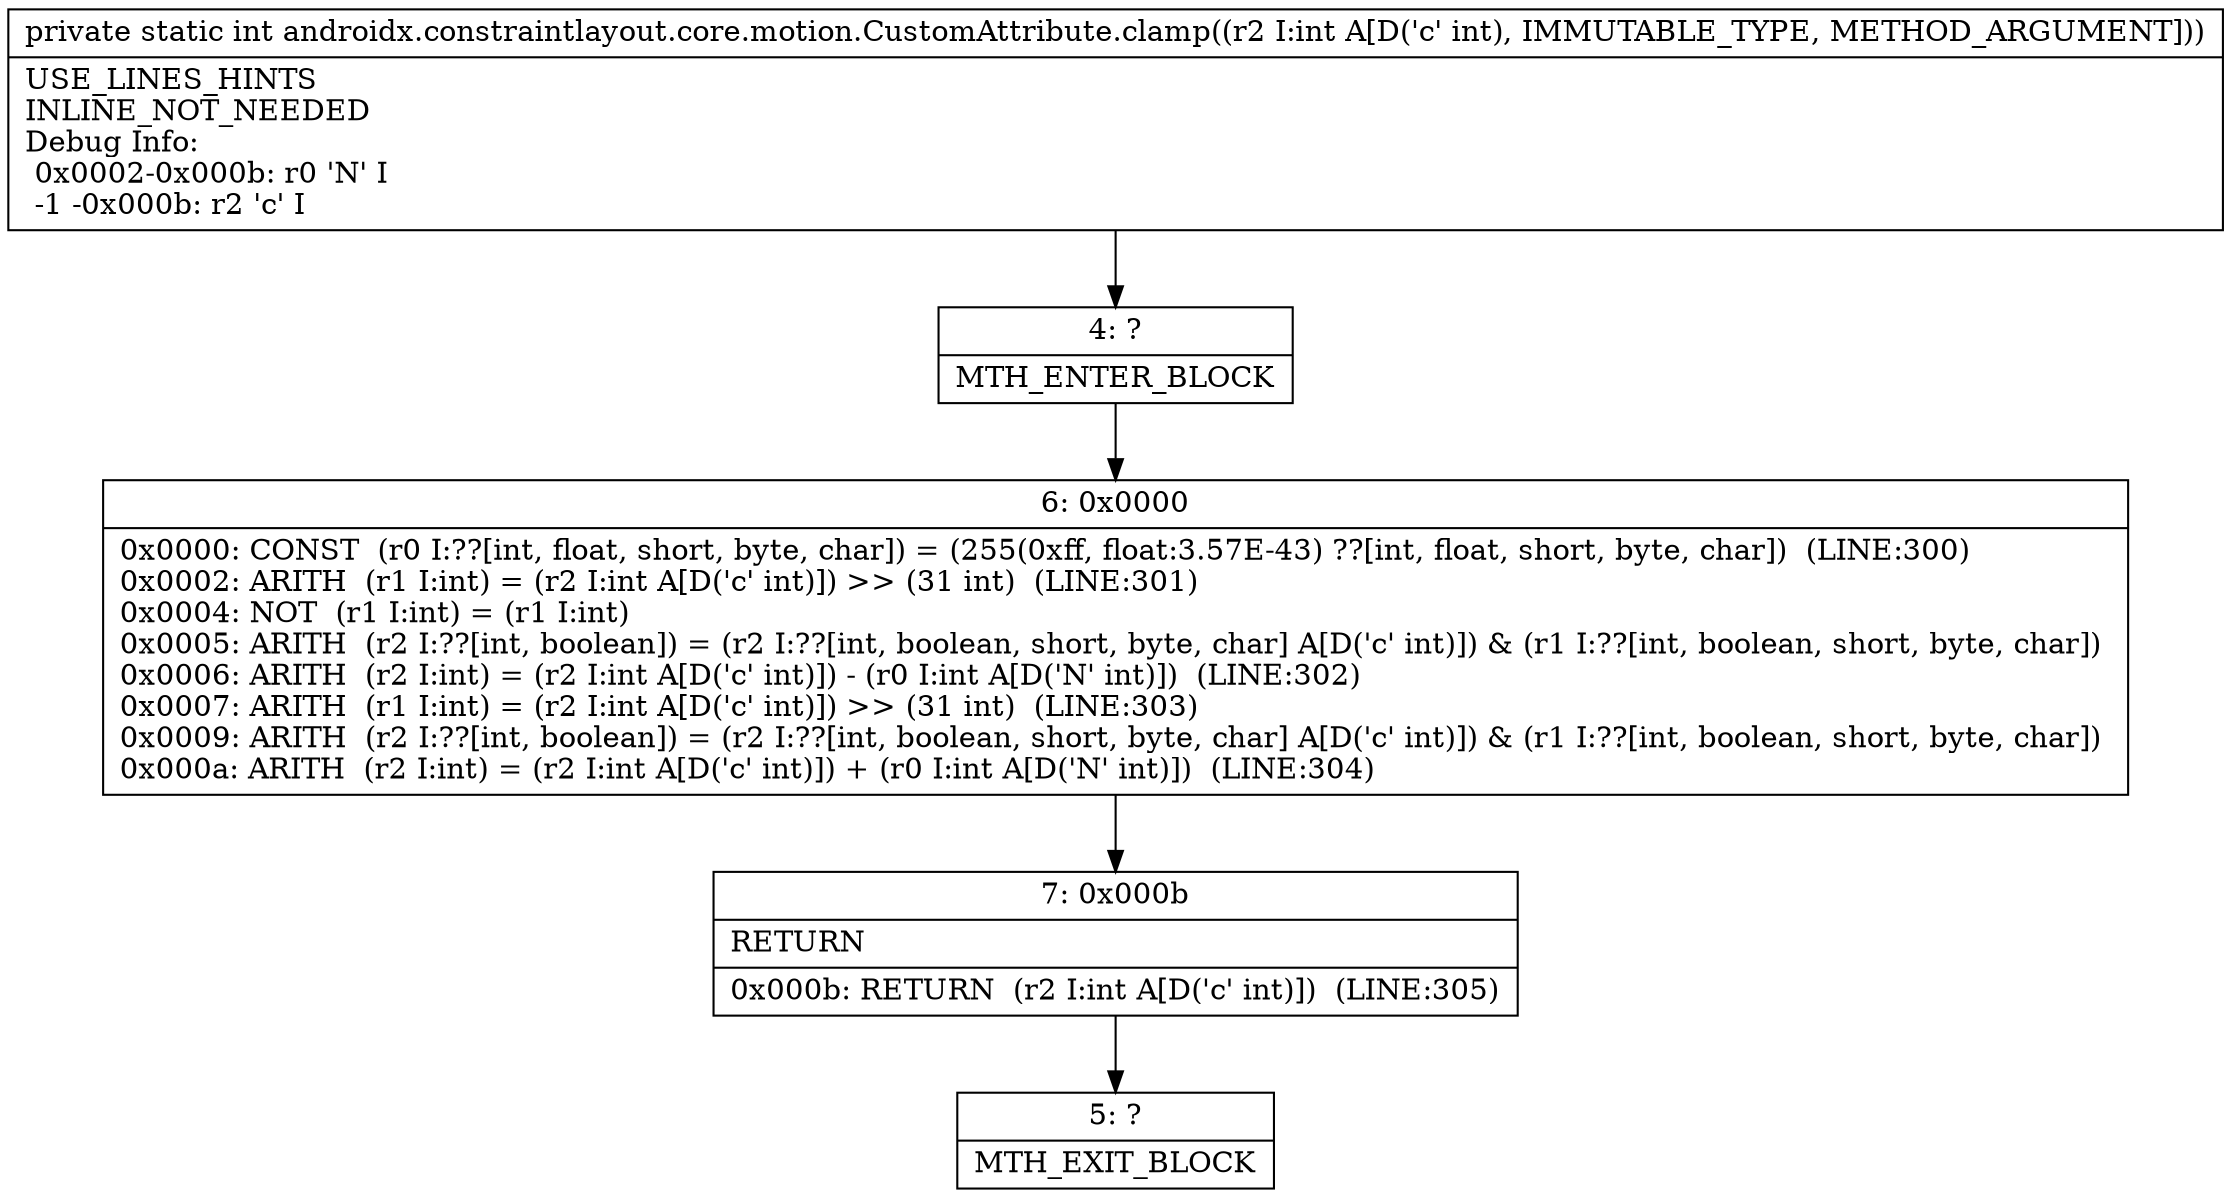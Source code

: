 digraph "CFG forandroidx.constraintlayout.core.motion.CustomAttribute.clamp(I)I" {
Node_4 [shape=record,label="{4\:\ ?|MTH_ENTER_BLOCK\l}"];
Node_6 [shape=record,label="{6\:\ 0x0000|0x0000: CONST  (r0 I:??[int, float, short, byte, char]) = (255(0xff, float:3.57E\-43) ??[int, float, short, byte, char])  (LINE:300)\l0x0002: ARITH  (r1 I:int) = (r2 I:int A[D('c' int)]) \>\> (31 int)  (LINE:301)\l0x0004: NOT  (r1 I:int) = (r1 I:int) \l0x0005: ARITH  (r2 I:??[int, boolean]) = (r2 I:??[int, boolean, short, byte, char] A[D('c' int)]) & (r1 I:??[int, boolean, short, byte, char]) \l0x0006: ARITH  (r2 I:int) = (r2 I:int A[D('c' int)]) \- (r0 I:int A[D('N' int)])  (LINE:302)\l0x0007: ARITH  (r1 I:int) = (r2 I:int A[D('c' int)]) \>\> (31 int)  (LINE:303)\l0x0009: ARITH  (r2 I:??[int, boolean]) = (r2 I:??[int, boolean, short, byte, char] A[D('c' int)]) & (r1 I:??[int, boolean, short, byte, char]) \l0x000a: ARITH  (r2 I:int) = (r2 I:int A[D('c' int)]) + (r0 I:int A[D('N' int)])  (LINE:304)\l}"];
Node_7 [shape=record,label="{7\:\ 0x000b|RETURN\l|0x000b: RETURN  (r2 I:int A[D('c' int)])  (LINE:305)\l}"];
Node_5 [shape=record,label="{5\:\ ?|MTH_EXIT_BLOCK\l}"];
MethodNode[shape=record,label="{private static int androidx.constraintlayout.core.motion.CustomAttribute.clamp((r2 I:int A[D('c' int), IMMUTABLE_TYPE, METHOD_ARGUMENT]))  | USE_LINES_HINTS\lINLINE_NOT_NEEDED\lDebug Info:\l  0x0002\-0x000b: r0 'N' I\l  \-1 \-0x000b: r2 'c' I\l}"];
MethodNode -> Node_4;Node_4 -> Node_6;
Node_6 -> Node_7;
Node_7 -> Node_5;
}

